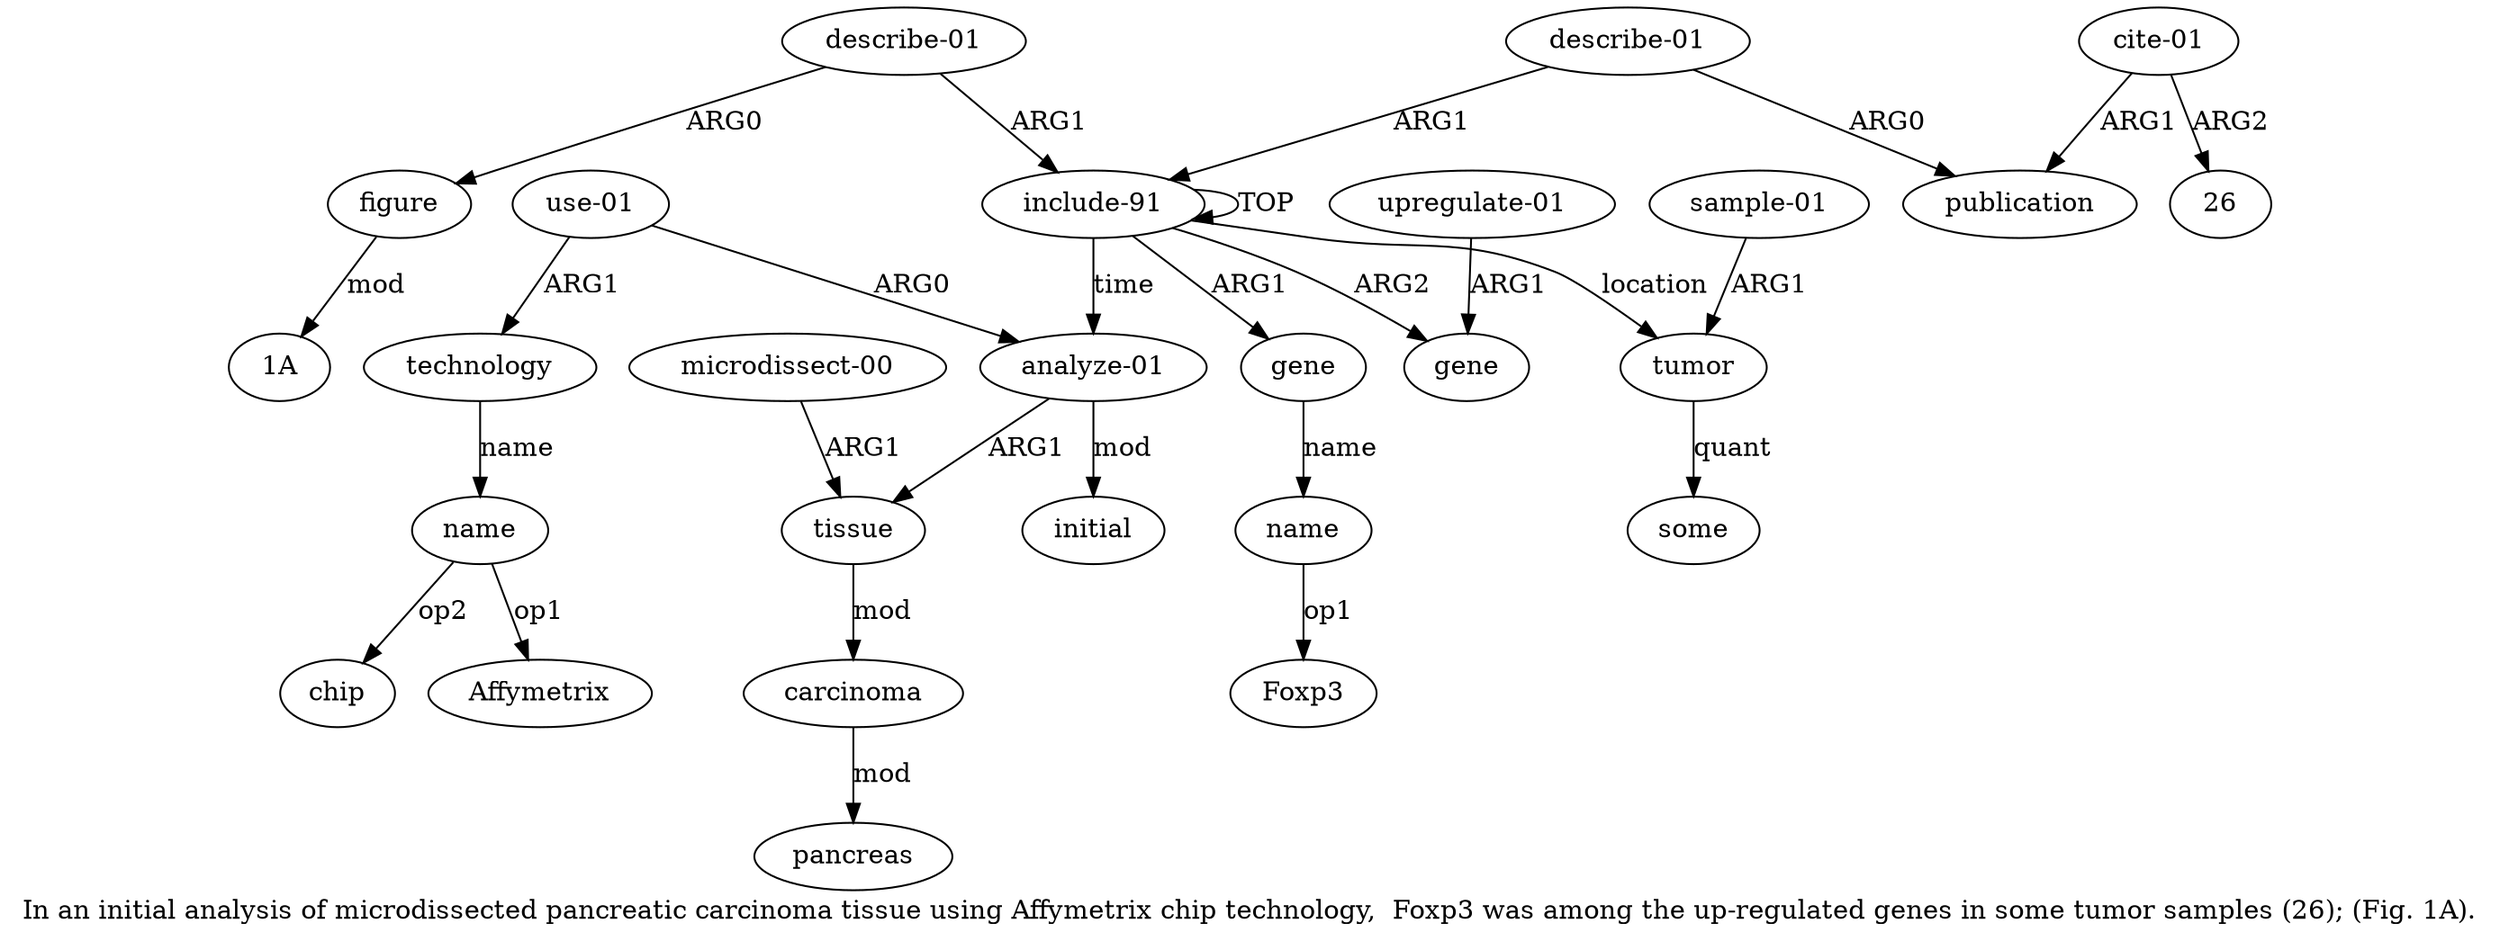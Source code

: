 digraph  {
	graph [label="In an initial analysis of microdissected pancreatic carcinoma tissue using Affymetrix chip technology,  Foxp3 was among the up-regulated \
genes in some tumor samples (26); (Fig. 1A)."];
	node [label="\N"];
	a20	 [color=black,
		gold_ind=20,
		gold_label="describe-01",
		label="describe-01",
		test_ind=20,
		test_label="describe-01"];
	a21	 [color=black,
		gold_ind=21,
		gold_label=figure,
		label=figure,
		test_ind=21,
		test_label=figure];
	a20 -> a21 [key=0,
	color=black,
	gold_label=ARG0,
	label=ARG0,
	test_label=ARG0];
a0 [color=black,
	gold_ind=0,
	gold_label="include-91",
	label="include-91",
	test_ind=0,
	test_label="include-91"];
a20 -> a0 [key=0,
color=black,
gold_label=ARG1,
label=ARG1,
test_label=ARG1];
"a21 1A" [color=black,
gold_ind=-1,
gold_label="1A",
label="1A",
test_ind=-1,
test_label="1A"];
a21 -> "a21 1A" [key=0,
color=black,
gold_label=mod,
label=mod,
test_label=mod];
"a19 26" [color=black,
gold_ind=-1,
gold_label=26,
label=26,
test_ind=-1,
test_label=26];
a15 [color=black,
gold_ind=15,
gold_label=name,
label=name,
test_ind=15,
test_label=name];
"a15 Affymetrix" [color=black,
gold_ind=-1,
gold_label=Affymetrix,
label=Affymetrix,
test_ind=-1,
test_label=Affymetrix];
a15 -> "a15 Affymetrix" [key=0,
color=black,
gold_label=op1,
label=op1,
test_label=op1];
"a15 chip" [color=black,
gold_ind=-1,
gold_label=chip,
label=chip,
test_ind=-1,
test_label=chip];
a15 -> "a15 chip" [key=0,
color=black,
gold_label=op2,
label=op2,
test_label=op2];
a14 [color=black,
gold_ind=14,
gold_label=technology,
label=technology,
test_ind=14,
test_label=technology];
a14 -> a15 [key=0,
color=black,
gold_label=name,
label=name,
test_label=name];
a17 [color=black,
gold_ind=17,
gold_label="describe-01",
label="describe-01",
test_ind=17,
test_label="describe-01"];
a18 [color=black,
gold_ind=18,
gold_label=publication,
label=publication,
test_ind=18,
test_label=publication];
a17 -> a18 [key=0,
color=black,
gold_label=ARG0,
label=ARG0,
test_label=ARG0];
a17 -> a0 [key=0,
color=black,
gold_label=ARG1,
label=ARG1,
test_label=ARG1];
a16 [color=black,
gold_ind=16,
gold_label=initial,
label=initial,
test_ind=16,
test_label=initial];
a11 [color=black,
gold_ind=11,
gold_label=pancreas,
label=pancreas,
test_ind=11,
test_label=pancreas];
a10 [color=black,
gold_ind=10,
gold_label=carcinoma,
label=carcinoma,
test_ind=10,
test_label=carcinoma];
a10 -> a11 [key=0,
color=black,
gold_label=mod,
label=mod,
test_label=mod];
a13 [color=black,
gold_ind=13,
gold_label="use-01",
label="use-01",
test_ind=13,
test_label="use-01"];
a13 -> a14 [key=0,
color=black,
gold_label=ARG1,
label=ARG1,
test_label=ARG1];
a8 [color=black,
gold_ind=8,
gold_label="analyze-01",
label="analyze-01",
test_ind=8,
test_label="analyze-01"];
a13 -> a8 [key=0,
color=black,
gold_label=ARG0,
label=ARG0,
test_label=ARG0];
a12 [color=black,
gold_ind=12,
gold_label="microdissect-00",
label="microdissect-00",
test_ind=12,
test_label="microdissect-00"];
a9 [color=black,
gold_ind=9,
gold_label=tissue,
label=tissue,
test_ind=9,
test_label=tissue];
a12 -> a9 [key=0,
color=black,
gold_label=ARG1,
label=ARG1,
test_label=ARG1];
a19 [color=black,
gold_ind=19,
gold_label="cite-01",
label="cite-01",
test_ind=19,
test_label="cite-01"];
a19 -> "a19 26" [key=0,
color=black,
gold_label=ARG2,
label=ARG2,
test_label=ARG2];
a19 -> a18 [key=0,
color=black,
gold_label=ARG1,
label=ARG1,
test_label=ARG1];
a1 [color=black,
gold_ind=1,
gold_label=gene,
label=gene,
test_ind=1,
test_label=gene];
a2 [color=black,
gold_ind=2,
gold_label=name,
label=name,
test_ind=2,
test_label=name];
a1 -> a2 [key=0,
color=black,
gold_label=name,
label=name,
test_label=name];
a0 -> a1 [key=0,
color=black,
gold_label=ARG1,
label=ARG1,
test_label=ARG1];
a0 -> a0 [key=0,
color=black,
gold_label=TOP,
label=TOP,
test_label=TOP];
a3 [color=black,
gold_ind=3,
gold_label=gene,
label=gene,
test_ind=3,
test_label=gene];
a0 -> a3 [key=0,
color=black,
gold_label=ARG2,
label=ARG2,
test_label=ARG2];
a5 [color=black,
gold_ind=5,
gold_label=tumor,
label=tumor,
test_ind=5,
test_label=tumor];
a0 -> a5 [key=0,
color=black,
gold_label=location,
label=location,
test_label=location];
a0 -> a8 [key=0,
color=black,
gold_label=time,
label=time,
test_label=time];
"a2 Foxp3" [color=black,
gold_ind=-1,
gold_label=Foxp3,
label=Foxp3,
test_ind=-1,
test_label=Foxp3];
a2 -> "a2 Foxp3" [key=0,
color=black,
gold_label=op1,
label=op1,
test_label=op1];
a7 [color=black,
gold_ind=7,
gold_label=some,
label=some,
test_ind=7,
test_label=some];
a5 -> a7 [key=0,
color=black,
gold_label=quant,
label=quant,
test_label=quant];
a4 [color=black,
gold_ind=4,
gold_label="upregulate-01",
label="upregulate-01",
test_ind=4,
test_label="upregulate-01"];
a4 -> a3 [key=0,
color=black,
gold_label=ARG1,
label=ARG1,
test_label=ARG1];
a6 [color=black,
gold_ind=6,
gold_label="sample-01",
label="sample-01",
test_ind=6,
test_label="sample-01"];
a6 -> a5 [key=0,
color=black,
gold_label=ARG1,
label=ARG1,
test_label=ARG1];
a9 -> a10 [key=0,
color=black,
gold_label=mod,
label=mod,
test_label=mod];
a8 -> a16 [key=0,
color=black,
gold_label=mod,
label=mod,
test_label=mod];
a8 -> a9 [key=0,
color=black,
gold_label=ARG1,
label=ARG1,
test_label=ARG1];
}
